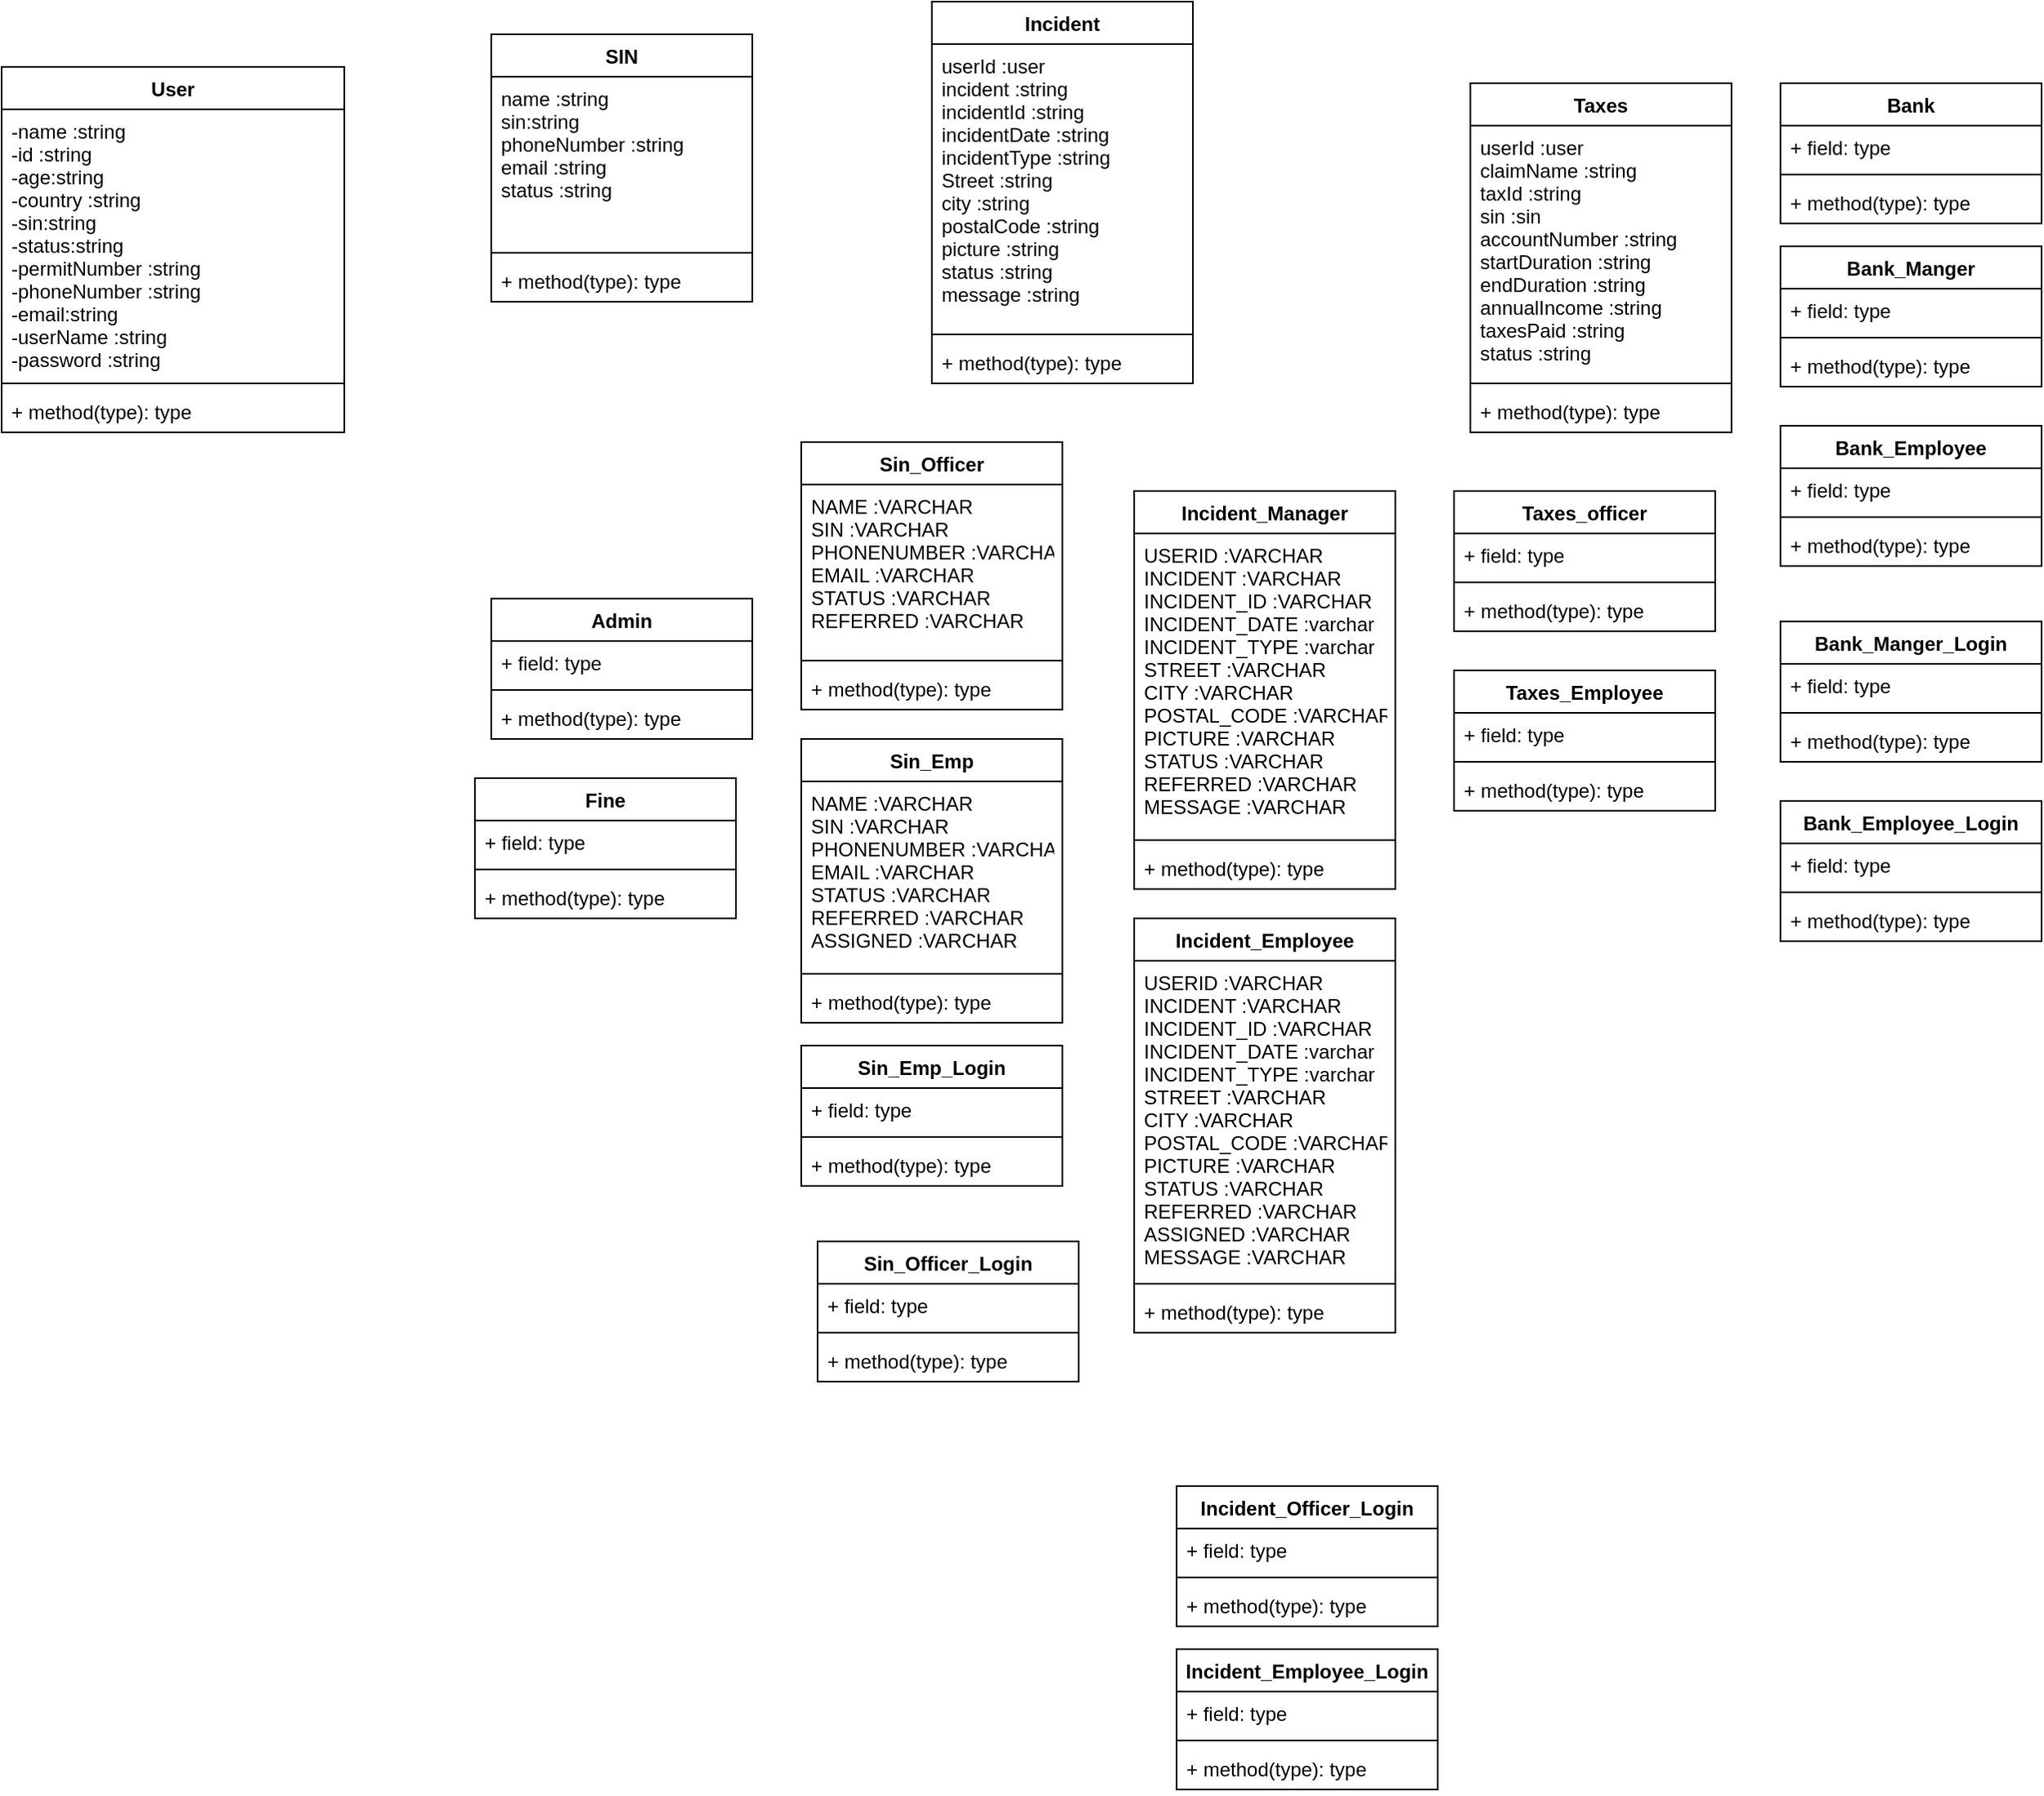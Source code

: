 <mxfile version="20.6.2" type="device"><diagram id="7TPfYMqjOXTpqe688zoS" name="Page-1"><mxGraphModel dx="1679" dy="465" grid="1" gridSize="10" guides="1" tooltips="1" connect="1" arrows="1" fold="1" page="1" pageScale="1" pageWidth="827" pageHeight="1169" math="0" shadow="0"><root><mxCell id="0"/><mxCell id="1" parent="0"/><mxCell id="t15MhjpTgTjXFIqs2MB7-1" value="User" style="swimlane;fontStyle=1;align=center;verticalAlign=top;childLayout=stackLayout;horizontal=1;startSize=26;horizontalStack=0;resizeParent=1;resizeParentMax=0;resizeLast=0;collapsible=1;marginBottom=0;" parent="1" vertex="1"><mxGeometry x="-270" y="130" width="210" height="224" as="geometry"/></mxCell><mxCell id="t15MhjpTgTjXFIqs2MB7-2" value="-name :string &#10;-id :string &#10;-age:string &#10;-country :string &#10;-sin:string &#10;-status:string &#10;-permitNumber :string &#10;-phoneNumber :string &#10;-email:string &#10;-userName :string &#10;-password :string " style="text;strokeColor=none;fillColor=none;align=left;verticalAlign=top;spacingLeft=4;spacingRight=4;overflow=hidden;rotatable=0;points=[[0,0.5],[1,0.5]];portConstraint=eastwest;" parent="t15MhjpTgTjXFIqs2MB7-1" vertex="1"><mxGeometry y="26" width="210" height="164" as="geometry"/></mxCell><mxCell id="t15MhjpTgTjXFIqs2MB7-3" value="" style="line;strokeWidth=1;fillColor=none;align=left;verticalAlign=middle;spacingTop=-1;spacingLeft=3;spacingRight=3;rotatable=0;labelPosition=right;points=[];portConstraint=eastwest;strokeColor=inherit;" parent="t15MhjpTgTjXFIqs2MB7-1" vertex="1"><mxGeometry y="190" width="210" height="8" as="geometry"/></mxCell><mxCell id="t15MhjpTgTjXFIqs2MB7-4" value="+ method(type): type" style="text;strokeColor=none;fillColor=none;align=left;verticalAlign=top;spacingLeft=4;spacingRight=4;overflow=hidden;rotatable=0;points=[[0,0.5],[1,0.5]];portConstraint=eastwest;" parent="t15MhjpTgTjXFIqs2MB7-1" vertex="1"><mxGeometry y="198" width="210" height="26" as="geometry"/></mxCell><mxCell id="t15MhjpTgTjXFIqs2MB7-5" value="SIN" style="swimlane;fontStyle=1;align=center;verticalAlign=top;childLayout=stackLayout;horizontal=1;startSize=26;horizontalStack=0;resizeParent=1;resizeParentMax=0;resizeLast=0;collapsible=1;marginBottom=0;" parent="1" vertex="1"><mxGeometry x="30" y="110" width="160" height="164" as="geometry"/></mxCell><mxCell id="t15MhjpTgTjXFIqs2MB7-6" value="name :string &#10;sin:string &#10;phoneNumber :string &#10;email :string &#10;status :string " style="text;strokeColor=none;fillColor=none;align=left;verticalAlign=top;spacingLeft=4;spacingRight=4;overflow=hidden;rotatable=0;points=[[0,0.5],[1,0.5]];portConstraint=eastwest;" parent="t15MhjpTgTjXFIqs2MB7-5" vertex="1"><mxGeometry y="26" width="160" height="104" as="geometry"/></mxCell><mxCell id="t15MhjpTgTjXFIqs2MB7-7" value="" style="line;strokeWidth=1;fillColor=none;align=left;verticalAlign=middle;spacingTop=-1;spacingLeft=3;spacingRight=3;rotatable=0;labelPosition=right;points=[];portConstraint=eastwest;strokeColor=inherit;" parent="t15MhjpTgTjXFIqs2MB7-5" vertex="1"><mxGeometry y="130" width="160" height="8" as="geometry"/></mxCell><mxCell id="t15MhjpTgTjXFIqs2MB7-8" value="+ method(type): type" style="text;strokeColor=none;fillColor=none;align=left;verticalAlign=top;spacingLeft=4;spacingRight=4;overflow=hidden;rotatable=0;points=[[0,0.5],[1,0.5]];portConstraint=eastwest;" parent="t15MhjpTgTjXFIqs2MB7-5" vertex="1"><mxGeometry y="138" width="160" height="26" as="geometry"/></mxCell><mxCell id="t15MhjpTgTjXFIqs2MB7-9" value="Sin_Officer" style="swimlane;fontStyle=1;align=center;verticalAlign=top;childLayout=stackLayout;horizontal=1;startSize=26;horizontalStack=0;resizeParent=1;resizeParentMax=0;resizeLast=0;collapsible=1;marginBottom=0;" parent="1" vertex="1"><mxGeometry x="220" y="360" width="160" height="164" as="geometry"/></mxCell><mxCell id="t15MhjpTgTjXFIqs2MB7-10" value="NAME :VARCHAR &#10;SIN :VARCHAR &#10;PHONENUMBER :VARCHAR&#10;EMAIL :VARCHAR&#10;STATUS :VARCHAR&#10;REFERRED :VARCHAR" style="text;strokeColor=none;fillColor=none;align=left;verticalAlign=top;spacingLeft=4;spacingRight=4;overflow=hidden;rotatable=0;points=[[0,0.5],[1,0.5]];portConstraint=eastwest;" parent="t15MhjpTgTjXFIqs2MB7-9" vertex="1"><mxGeometry y="26" width="160" height="104" as="geometry"/></mxCell><mxCell id="t15MhjpTgTjXFIqs2MB7-11" value="" style="line;strokeWidth=1;fillColor=none;align=left;verticalAlign=middle;spacingTop=-1;spacingLeft=3;spacingRight=3;rotatable=0;labelPosition=right;points=[];portConstraint=eastwest;strokeColor=inherit;" parent="t15MhjpTgTjXFIqs2MB7-9" vertex="1"><mxGeometry y="130" width="160" height="8" as="geometry"/></mxCell><mxCell id="t15MhjpTgTjXFIqs2MB7-12" value="+ method(type): type" style="text;strokeColor=none;fillColor=none;align=left;verticalAlign=top;spacingLeft=4;spacingRight=4;overflow=hidden;rotatable=0;points=[[0,0.5],[1,0.5]];portConstraint=eastwest;" parent="t15MhjpTgTjXFIqs2MB7-9" vertex="1"><mxGeometry y="138" width="160" height="26" as="geometry"/></mxCell><mxCell id="t15MhjpTgTjXFIqs2MB7-13" value="Sin_Emp" style="swimlane;fontStyle=1;align=center;verticalAlign=top;childLayout=stackLayout;horizontal=1;startSize=26;horizontalStack=0;resizeParent=1;resizeParentMax=0;resizeLast=0;collapsible=1;marginBottom=0;" parent="1" vertex="1"><mxGeometry x="220" y="542" width="160" height="174" as="geometry"/></mxCell><mxCell id="t15MhjpTgTjXFIqs2MB7-14" value="NAME :VARCHAR&#10;SIN :VARCHAR&#10;PHONENUMBER :VARCHAR&#10;EMAIL :VARCHAR&#10;STATUS :VARCHAR&#10;REFERRED :VARCHAR&#10;ASSIGNED :VARCHAR" style="text;strokeColor=none;fillColor=none;align=left;verticalAlign=top;spacingLeft=4;spacingRight=4;overflow=hidden;rotatable=0;points=[[0,0.5],[1,0.5]];portConstraint=eastwest;" parent="t15MhjpTgTjXFIqs2MB7-13" vertex="1"><mxGeometry y="26" width="160" height="114" as="geometry"/></mxCell><mxCell id="t15MhjpTgTjXFIqs2MB7-15" value="" style="line;strokeWidth=1;fillColor=none;align=left;verticalAlign=middle;spacingTop=-1;spacingLeft=3;spacingRight=3;rotatable=0;labelPosition=right;points=[];portConstraint=eastwest;strokeColor=inherit;" parent="t15MhjpTgTjXFIqs2MB7-13" vertex="1"><mxGeometry y="140" width="160" height="8" as="geometry"/></mxCell><mxCell id="t15MhjpTgTjXFIqs2MB7-16" value="+ method(type): type" style="text;strokeColor=none;fillColor=none;align=left;verticalAlign=top;spacingLeft=4;spacingRight=4;overflow=hidden;rotatable=0;points=[[0,0.5],[1,0.5]];portConstraint=eastwest;" parent="t15MhjpTgTjXFIqs2MB7-13" vertex="1"><mxGeometry y="148" width="160" height="26" as="geometry"/></mxCell><mxCell id="t15MhjpTgTjXFIqs2MB7-17" value="Incident" style="swimlane;fontStyle=1;align=center;verticalAlign=top;childLayout=stackLayout;horizontal=1;startSize=26;horizontalStack=0;resizeParent=1;resizeParentMax=0;resizeLast=0;collapsible=1;marginBottom=0;" parent="1" vertex="1"><mxGeometry x="300" y="90" width="160" height="234" as="geometry"/></mxCell><mxCell id="t15MhjpTgTjXFIqs2MB7-18" value="userId :user&#10;incident :string&#10;incidentId :string&#10;incidentDate :string&#10;incidentType :string&#10;Street :string&#10;city :string&#10;postalCode :string&#10;picture :string&#10;status :string&#10;message :string" style="text;strokeColor=none;fillColor=none;align=left;verticalAlign=top;spacingLeft=4;spacingRight=4;overflow=hidden;rotatable=0;points=[[0,0.5],[1,0.5]];portConstraint=eastwest;" parent="t15MhjpTgTjXFIqs2MB7-17" vertex="1"><mxGeometry y="26" width="160" height="174" as="geometry"/></mxCell><mxCell id="t15MhjpTgTjXFIqs2MB7-19" value="" style="line;strokeWidth=1;fillColor=none;align=left;verticalAlign=middle;spacingTop=-1;spacingLeft=3;spacingRight=3;rotatable=0;labelPosition=right;points=[];portConstraint=eastwest;strokeColor=inherit;" parent="t15MhjpTgTjXFIqs2MB7-17" vertex="1"><mxGeometry y="200" width="160" height="8" as="geometry"/></mxCell><mxCell id="t15MhjpTgTjXFIqs2MB7-20" value="+ method(type): type" style="text;strokeColor=none;fillColor=none;align=left;verticalAlign=top;spacingLeft=4;spacingRight=4;overflow=hidden;rotatable=0;points=[[0,0.5],[1,0.5]];portConstraint=eastwest;" parent="t15MhjpTgTjXFIqs2MB7-17" vertex="1"><mxGeometry y="208" width="160" height="26" as="geometry"/></mxCell><mxCell id="t15MhjpTgTjXFIqs2MB7-21" value="Incident_Manager" style="swimlane;fontStyle=1;align=center;verticalAlign=top;childLayout=stackLayout;horizontal=1;startSize=26;horizontalStack=0;resizeParent=1;resizeParentMax=0;resizeLast=0;collapsible=1;marginBottom=0;" parent="1" vertex="1"><mxGeometry x="424" y="390" width="160" height="244" as="geometry"/></mxCell><mxCell id="t15MhjpTgTjXFIqs2MB7-22" value="USERID :VARCHAR &#10;INCIDENT :VARCHAR &#10;INCIDENT_ID :VARCHAR &#10;INCIDENT_DATE :varchar &#10;INCIDENT_TYPE :varchar &#10;STREET :VARCHAR &#10;CITY :VARCHAR &#10;POSTAL_CODE :VARCHAR &#10;PICTURE :VARCHAR &#10;STATUS :VARCHAR &#10;REFERRED :VARCHAR &#10;MESSAGE :VARCHAR " style="text;strokeColor=none;fillColor=none;align=left;verticalAlign=top;spacingLeft=4;spacingRight=4;overflow=hidden;rotatable=0;points=[[0,0.5],[1,0.5]];portConstraint=eastwest;" parent="t15MhjpTgTjXFIqs2MB7-21" vertex="1"><mxGeometry y="26" width="160" height="184" as="geometry"/></mxCell><mxCell id="t15MhjpTgTjXFIqs2MB7-23" value="" style="line;strokeWidth=1;fillColor=none;align=left;verticalAlign=middle;spacingTop=-1;spacingLeft=3;spacingRight=3;rotatable=0;labelPosition=right;points=[];portConstraint=eastwest;strokeColor=inherit;" parent="t15MhjpTgTjXFIqs2MB7-21" vertex="1"><mxGeometry y="210" width="160" height="8" as="geometry"/></mxCell><mxCell id="t15MhjpTgTjXFIqs2MB7-24" value="+ method(type): type" style="text;strokeColor=none;fillColor=none;align=left;verticalAlign=top;spacingLeft=4;spacingRight=4;overflow=hidden;rotatable=0;points=[[0,0.5],[1,0.5]];portConstraint=eastwest;" parent="t15MhjpTgTjXFIqs2MB7-21" vertex="1"><mxGeometry y="218" width="160" height="26" as="geometry"/></mxCell><mxCell id="t15MhjpTgTjXFIqs2MB7-25" value="Incident_Employee" style="swimlane;fontStyle=1;align=center;verticalAlign=top;childLayout=stackLayout;horizontal=1;startSize=26;horizontalStack=0;resizeParent=1;resizeParentMax=0;resizeLast=0;collapsible=1;marginBottom=0;" parent="1" vertex="1"><mxGeometry x="424" y="652" width="160" height="254" as="geometry"/></mxCell><mxCell id="t15MhjpTgTjXFIqs2MB7-26" value="USERID :VARCHAR &#10;INCIDENT :VARCHAR &#10;INCIDENT_ID :VARCHAR &#10;INCIDENT_DATE :varchar &#10;INCIDENT_TYPE :varchar &#10;STREET :VARCHAR &#10;CITY :VARCHAR &#10;POSTAL_CODE :VARCHAR &#10;PICTURE :VARCHAR &#10;STATUS :VARCHAR &#10;REFERRED :VARCHAR &#10;ASSIGNED :VARCHAR &#10;MESSAGE :VARCHAR " style="text;strokeColor=none;fillColor=none;align=left;verticalAlign=top;spacingLeft=4;spacingRight=4;overflow=hidden;rotatable=0;points=[[0,0.5],[1,0.5]];portConstraint=eastwest;" parent="t15MhjpTgTjXFIqs2MB7-25" vertex="1"><mxGeometry y="26" width="160" height="194" as="geometry"/></mxCell><mxCell id="t15MhjpTgTjXFIqs2MB7-27" value="" style="line;strokeWidth=1;fillColor=none;align=left;verticalAlign=middle;spacingTop=-1;spacingLeft=3;spacingRight=3;rotatable=0;labelPosition=right;points=[];portConstraint=eastwest;strokeColor=inherit;" parent="t15MhjpTgTjXFIqs2MB7-25" vertex="1"><mxGeometry y="220" width="160" height="8" as="geometry"/></mxCell><mxCell id="t15MhjpTgTjXFIqs2MB7-28" value="+ method(type): type" style="text;strokeColor=none;fillColor=none;align=left;verticalAlign=top;spacingLeft=4;spacingRight=4;overflow=hidden;rotatable=0;points=[[0,0.5],[1,0.5]];portConstraint=eastwest;" parent="t15MhjpTgTjXFIqs2MB7-25" vertex="1"><mxGeometry y="228" width="160" height="26" as="geometry"/></mxCell><mxCell id="t15MhjpTgTjXFIqs2MB7-29" value="Taxes" style="swimlane;fontStyle=1;align=center;verticalAlign=top;childLayout=stackLayout;horizontal=1;startSize=26;horizontalStack=0;resizeParent=1;resizeParentMax=0;resizeLast=0;collapsible=1;marginBottom=0;" parent="1" vertex="1"><mxGeometry x="630" y="140" width="160" height="214" as="geometry"/></mxCell><mxCell id="t15MhjpTgTjXFIqs2MB7-30" value="userId :user &#10;claimName :string &#10;taxId :string &#10;sin :sin &#10;accountNumber :string &#10;startDuration :string &#10;endDuration :string &#10;annualIncome :string &#10;taxesPaid :string &#10;status :string" style="text;strokeColor=none;fillColor=none;align=left;verticalAlign=top;spacingLeft=4;spacingRight=4;overflow=hidden;rotatable=0;points=[[0,0.5],[1,0.5]];portConstraint=eastwest;" parent="t15MhjpTgTjXFIqs2MB7-29" vertex="1"><mxGeometry y="26" width="160" height="154" as="geometry"/></mxCell><mxCell id="t15MhjpTgTjXFIqs2MB7-31" value="" style="line;strokeWidth=1;fillColor=none;align=left;verticalAlign=middle;spacingTop=-1;spacingLeft=3;spacingRight=3;rotatable=0;labelPosition=right;points=[];portConstraint=eastwest;strokeColor=inherit;" parent="t15MhjpTgTjXFIqs2MB7-29" vertex="1"><mxGeometry y="180" width="160" height="8" as="geometry"/></mxCell><mxCell id="t15MhjpTgTjXFIqs2MB7-32" value="+ method(type): type" style="text;strokeColor=none;fillColor=none;align=left;verticalAlign=top;spacingLeft=4;spacingRight=4;overflow=hidden;rotatable=0;points=[[0,0.5],[1,0.5]];portConstraint=eastwest;" parent="t15MhjpTgTjXFIqs2MB7-29" vertex="1"><mxGeometry y="188" width="160" height="26" as="geometry"/></mxCell><mxCell id="t15MhjpTgTjXFIqs2MB7-33" value="Taxes_officer" style="swimlane;fontStyle=1;align=center;verticalAlign=top;childLayout=stackLayout;horizontal=1;startSize=26;horizontalStack=0;resizeParent=1;resizeParentMax=0;resizeLast=0;collapsible=1;marginBottom=0;" parent="1" vertex="1"><mxGeometry x="620" y="390" width="160" height="86" as="geometry"/></mxCell><mxCell id="t15MhjpTgTjXFIqs2MB7-34" value="+ field: type" style="text;strokeColor=none;fillColor=none;align=left;verticalAlign=top;spacingLeft=4;spacingRight=4;overflow=hidden;rotatable=0;points=[[0,0.5],[1,0.5]];portConstraint=eastwest;" parent="t15MhjpTgTjXFIqs2MB7-33" vertex="1"><mxGeometry y="26" width="160" height="26" as="geometry"/></mxCell><mxCell id="t15MhjpTgTjXFIqs2MB7-35" value="" style="line;strokeWidth=1;fillColor=none;align=left;verticalAlign=middle;spacingTop=-1;spacingLeft=3;spacingRight=3;rotatable=0;labelPosition=right;points=[];portConstraint=eastwest;strokeColor=inherit;" parent="t15MhjpTgTjXFIqs2MB7-33" vertex="1"><mxGeometry y="52" width="160" height="8" as="geometry"/></mxCell><mxCell id="t15MhjpTgTjXFIqs2MB7-36" value="+ method(type): type" style="text;strokeColor=none;fillColor=none;align=left;verticalAlign=top;spacingLeft=4;spacingRight=4;overflow=hidden;rotatable=0;points=[[0,0.5],[1,0.5]];portConstraint=eastwest;" parent="t15MhjpTgTjXFIqs2MB7-33" vertex="1"><mxGeometry y="60" width="160" height="26" as="geometry"/></mxCell><mxCell id="t15MhjpTgTjXFIqs2MB7-37" value="Taxes_Employee" style="swimlane;fontStyle=1;align=center;verticalAlign=top;childLayout=stackLayout;horizontal=1;startSize=26;horizontalStack=0;resizeParent=1;resizeParentMax=0;resizeLast=0;collapsible=1;marginBottom=0;" parent="1" vertex="1"><mxGeometry x="620" y="500" width="160" height="86" as="geometry"/></mxCell><mxCell id="t15MhjpTgTjXFIqs2MB7-38" value="+ field: type" style="text;strokeColor=none;fillColor=none;align=left;verticalAlign=top;spacingLeft=4;spacingRight=4;overflow=hidden;rotatable=0;points=[[0,0.5],[1,0.5]];portConstraint=eastwest;" parent="t15MhjpTgTjXFIqs2MB7-37" vertex="1"><mxGeometry y="26" width="160" height="26" as="geometry"/></mxCell><mxCell id="t15MhjpTgTjXFIqs2MB7-39" value="" style="line;strokeWidth=1;fillColor=none;align=left;verticalAlign=middle;spacingTop=-1;spacingLeft=3;spacingRight=3;rotatable=0;labelPosition=right;points=[];portConstraint=eastwest;strokeColor=inherit;" parent="t15MhjpTgTjXFIqs2MB7-37" vertex="1"><mxGeometry y="52" width="160" height="8" as="geometry"/></mxCell><mxCell id="t15MhjpTgTjXFIqs2MB7-40" value="+ method(type): type" style="text;strokeColor=none;fillColor=none;align=left;verticalAlign=top;spacingLeft=4;spacingRight=4;overflow=hidden;rotatable=0;points=[[0,0.5],[1,0.5]];portConstraint=eastwest;" parent="t15MhjpTgTjXFIqs2MB7-37" vertex="1"><mxGeometry y="60" width="160" height="26" as="geometry"/></mxCell><mxCell id="t15MhjpTgTjXFIqs2MB7-41" value="Bank" style="swimlane;fontStyle=1;align=center;verticalAlign=top;childLayout=stackLayout;horizontal=1;startSize=26;horizontalStack=0;resizeParent=1;resizeParentMax=0;resizeLast=0;collapsible=1;marginBottom=0;" parent="1" vertex="1"><mxGeometry x="820" y="140" width="160" height="86" as="geometry"/></mxCell><mxCell id="t15MhjpTgTjXFIqs2MB7-42" value="+ field: type" style="text;strokeColor=none;fillColor=none;align=left;verticalAlign=top;spacingLeft=4;spacingRight=4;overflow=hidden;rotatable=0;points=[[0,0.5],[1,0.5]];portConstraint=eastwest;" parent="t15MhjpTgTjXFIqs2MB7-41" vertex="1"><mxGeometry y="26" width="160" height="26" as="geometry"/></mxCell><mxCell id="t15MhjpTgTjXFIqs2MB7-43" value="" style="line;strokeWidth=1;fillColor=none;align=left;verticalAlign=middle;spacingTop=-1;spacingLeft=3;spacingRight=3;rotatable=0;labelPosition=right;points=[];portConstraint=eastwest;strokeColor=inherit;" parent="t15MhjpTgTjXFIqs2MB7-41" vertex="1"><mxGeometry y="52" width="160" height="8" as="geometry"/></mxCell><mxCell id="t15MhjpTgTjXFIqs2MB7-44" value="+ method(type): type" style="text;strokeColor=none;fillColor=none;align=left;verticalAlign=top;spacingLeft=4;spacingRight=4;overflow=hidden;rotatable=0;points=[[0,0.5],[1,0.5]];portConstraint=eastwest;" parent="t15MhjpTgTjXFIqs2MB7-41" vertex="1"><mxGeometry y="60" width="160" height="26" as="geometry"/></mxCell><mxCell id="t15MhjpTgTjXFIqs2MB7-45" value="Bank_Manger" style="swimlane;fontStyle=1;align=center;verticalAlign=top;childLayout=stackLayout;horizontal=1;startSize=26;horizontalStack=0;resizeParent=1;resizeParentMax=0;resizeLast=0;collapsible=1;marginBottom=0;" parent="1" vertex="1"><mxGeometry x="820" y="240" width="160" height="86" as="geometry"/></mxCell><mxCell id="t15MhjpTgTjXFIqs2MB7-46" value="+ field: type" style="text;strokeColor=none;fillColor=none;align=left;verticalAlign=top;spacingLeft=4;spacingRight=4;overflow=hidden;rotatable=0;points=[[0,0.5],[1,0.5]];portConstraint=eastwest;" parent="t15MhjpTgTjXFIqs2MB7-45" vertex="1"><mxGeometry y="26" width="160" height="26" as="geometry"/></mxCell><mxCell id="t15MhjpTgTjXFIqs2MB7-47" value="" style="line;strokeWidth=1;fillColor=none;align=left;verticalAlign=middle;spacingTop=-1;spacingLeft=3;spacingRight=3;rotatable=0;labelPosition=right;points=[];portConstraint=eastwest;strokeColor=inherit;" parent="t15MhjpTgTjXFIqs2MB7-45" vertex="1"><mxGeometry y="52" width="160" height="8" as="geometry"/></mxCell><mxCell id="t15MhjpTgTjXFIqs2MB7-48" value="+ method(type): type" style="text;strokeColor=none;fillColor=none;align=left;verticalAlign=top;spacingLeft=4;spacingRight=4;overflow=hidden;rotatable=0;points=[[0,0.5],[1,0.5]];portConstraint=eastwest;" parent="t15MhjpTgTjXFIqs2MB7-45" vertex="1"><mxGeometry y="60" width="160" height="26" as="geometry"/></mxCell><mxCell id="t15MhjpTgTjXFIqs2MB7-49" value="Bank_Employee" style="swimlane;fontStyle=1;align=center;verticalAlign=top;childLayout=stackLayout;horizontal=1;startSize=26;horizontalStack=0;resizeParent=1;resizeParentMax=0;resizeLast=0;collapsible=1;marginBottom=0;" parent="1" vertex="1"><mxGeometry x="820" y="350" width="160" height="86" as="geometry"/></mxCell><mxCell id="t15MhjpTgTjXFIqs2MB7-50" value="+ field: type" style="text;strokeColor=none;fillColor=none;align=left;verticalAlign=top;spacingLeft=4;spacingRight=4;overflow=hidden;rotatable=0;points=[[0,0.5],[1,0.5]];portConstraint=eastwest;" parent="t15MhjpTgTjXFIqs2MB7-49" vertex="1"><mxGeometry y="26" width="160" height="26" as="geometry"/></mxCell><mxCell id="t15MhjpTgTjXFIqs2MB7-51" value="" style="line;strokeWidth=1;fillColor=none;align=left;verticalAlign=middle;spacingTop=-1;spacingLeft=3;spacingRight=3;rotatable=0;labelPosition=right;points=[];portConstraint=eastwest;strokeColor=inherit;" parent="t15MhjpTgTjXFIqs2MB7-49" vertex="1"><mxGeometry y="52" width="160" height="8" as="geometry"/></mxCell><mxCell id="t15MhjpTgTjXFIqs2MB7-52" value="+ method(type): type" style="text;strokeColor=none;fillColor=none;align=left;verticalAlign=top;spacingLeft=4;spacingRight=4;overflow=hidden;rotatable=0;points=[[0,0.5],[1,0.5]];portConstraint=eastwest;" parent="t15MhjpTgTjXFIqs2MB7-49" vertex="1"><mxGeometry y="60" width="160" height="26" as="geometry"/></mxCell><mxCell id="t15MhjpTgTjXFIqs2MB7-53" value="Admin" style="swimlane;fontStyle=1;align=center;verticalAlign=top;childLayout=stackLayout;horizontal=1;startSize=26;horizontalStack=0;resizeParent=1;resizeParentMax=0;resizeLast=0;collapsible=1;marginBottom=0;" parent="1" vertex="1"><mxGeometry x="30" y="456" width="160" height="86" as="geometry"/></mxCell><mxCell id="t15MhjpTgTjXFIqs2MB7-54" value="+ field: type" style="text;strokeColor=none;fillColor=none;align=left;verticalAlign=top;spacingLeft=4;spacingRight=4;overflow=hidden;rotatable=0;points=[[0,0.5],[1,0.5]];portConstraint=eastwest;" parent="t15MhjpTgTjXFIqs2MB7-53" vertex="1"><mxGeometry y="26" width="160" height="26" as="geometry"/></mxCell><mxCell id="t15MhjpTgTjXFIqs2MB7-55" value="" style="line;strokeWidth=1;fillColor=none;align=left;verticalAlign=middle;spacingTop=-1;spacingLeft=3;spacingRight=3;rotatable=0;labelPosition=right;points=[];portConstraint=eastwest;strokeColor=inherit;" parent="t15MhjpTgTjXFIqs2MB7-53" vertex="1"><mxGeometry y="52" width="160" height="8" as="geometry"/></mxCell><mxCell id="t15MhjpTgTjXFIqs2MB7-56" value="+ method(type): type" style="text;strokeColor=none;fillColor=none;align=left;verticalAlign=top;spacingLeft=4;spacingRight=4;overflow=hidden;rotatable=0;points=[[0,0.5],[1,0.5]];portConstraint=eastwest;" parent="t15MhjpTgTjXFIqs2MB7-53" vertex="1"><mxGeometry y="60" width="160" height="26" as="geometry"/></mxCell><mxCell id="t15MhjpTgTjXFIqs2MB7-57" value="Bank_Manger_Login" style="swimlane;fontStyle=1;align=center;verticalAlign=top;childLayout=stackLayout;horizontal=1;startSize=26;horizontalStack=0;resizeParent=1;resizeParentMax=0;resizeLast=0;collapsible=1;marginBottom=0;" parent="1" vertex="1"><mxGeometry x="820" y="470" width="160" height="86" as="geometry"/></mxCell><mxCell id="t15MhjpTgTjXFIqs2MB7-58" value="+ field: type" style="text;strokeColor=none;fillColor=none;align=left;verticalAlign=top;spacingLeft=4;spacingRight=4;overflow=hidden;rotatable=0;points=[[0,0.5],[1,0.5]];portConstraint=eastwest;" parent="t15MhjpTgTjXFIqs2MB7-57" vertex="1"><mxGeometry y="26" width="160" height="26" as="geometry"/></mxCell><mxCell id="t15MhjpTgTjXFIqs2MB7-59" value="" style="line;strokeWidth=1;fillColor=none;align=left;verticalAlign=middle;spacingTop=-1;spacingLeft=3;spacingRight=3;rotatable=0;labelPosition=right;points=[];portConstraint=eastwest;strokeColor=inherit;" parent="t15MhjpTgTjXFIqs2MB7-57" vertex="1"><mxGeometry y="52" width="160" height="8" as="geometry"/></mxCell><mxCell id="t15MhjpTgTjXFIqs2MB7-60" value="+ method(type): type" style="text;strokeColor=none;fillColor=none;align=left;verticalAlign=top;spacingLeft=4;spacingRight=4;overflow=hidden;rotatable=0;points=[[0,0.5],[1,0.5]];portConstraint=eastwest;" parent="t15MhjpTgTjXFIqs2MB7-57" vertex="1"><mxGeometry y="60" width="160" height="26" as="geometry"/></mxCell><mxCell id="t15MhjpTgTjXFIqs2MB7-61" value="Bank_Employee_Login" style="swimlane;fontStyle=1;align=center;verticalAlign=top;childLayout=stackLayout;horizontal=1;startSize=26;horizontalStack=0;resizeParent=1;resizeParentMax=0;resizeLast=0;collapsible=1;marginBottom=0;" parent="1" vertex="1"><mxGeometry x="820" y="580" width="160" height="86" as="geometry"/></mxCell><mxCell id="t15MhjpTgTjXFIqs2MB7-62" value="+ field: type" style="text;strokeColor=none;fillColor=none;align=left;verticalAlign=top;spacingLeft=4;spacingRight=4;overflow=hidden;rotatable=0;points=[[0,0.5],[1,0.5]];portConstraint=eastwest;" parent="t15MhjpTgTjXFIqs2MB7-61" vertex="1"><mxGeometry y="26" width="160" height="26" as="geometry"/></mxCell><mxCell id="t15MhjpTgTjXFIqs2MB7-63" value="" style="line;strokeWidth=1;fillColor=none;align=left;verticalAlign=middle;spacingTop=-1;spacingLeft=3;spacingRight=3;rotatable=0;labelPosition=right;points=[];portConstraint=eastwest;strokeColor=inherit;" parent="t15MhjpTgTjXFIqs2MB7-61" vertex="1"><mxGeometry y="52" width="160" height="8" as="geometry"/></mxCell><mxCell id="t15MhjpTgTjXFIqs2MB7-64" value="+ method(type): type" style="text;strokeColor=none;fillColor=none;align=left;verticalAlign=top;spacingLeft=4;spacingRight=4;overflow=hidden;rotatable=0;points=[[0,0.5],[1,0.5]];portConstraint=eastwest;" parent="t15MhjpTgTjXFIqs2MB7-61" vertex="1"><mxGeometry y="60" width="160" height="26" as="geometry"/></mxCell><mxCell id="t15MhjpTgTjXFIqs2MB7-65" value="Sin_Officer_Login" style="swimlane;fontStyle=1;align=center;verticalAlign=top;childLayout=stackLayout;horizontal=1;startSize=26;horizontalStack=0;resizeParent=1;resizeParentMax=0;resizeLast=0;collapsible=1;marginBottom=0;" parent="1" vertex="1"><mxGeometry x="230" y="850" width="160" height="86" as="geometry"/></mxCell><mxCell id="t15MhjpTgTjXFIqs2MB7-66" value="+ field: type" style="text;strokeColor=none;fillColor=none;align=left;verticalAlign=top;spacingLeft=4;spacingRight=4;overflow=hidden;rotatable=0;points=[[0,0.5],[1,0.5]];portConstraint=eastwest;" parent="t15MhjpTgTjXFIqs2MB7-65" vertex="1"><mxGeometry y="26" width="160" height="26" as="geometry"/></mxCell><mxCell id="t15MhjpTgTjXFIqs2MB7-67" value="" style="line;strokeWidth=1;fillColor=none;align=left;verticalAlign=middle;spacingTop=-1;spacingLeft=3;spacingRight=3;rotatable=0;labelPosition=right;points=[];portConstraint=eastwest;strokeColor=inherit;" parent="t15MhjpTgTjXFIqs2MB7-65" vertex="1"><mxGeometry y="52" width="160" height="8" as="geometry"/></mxCell><mxCell id="t15MhjpTgTjXFIqs2MB7-68" value="+ method(type): type" style="text;strokeColor=none;fillColor=none;align=left;verticalAlign=top;spacingLeft=4;spacingRight=4;overflow=hidden;rotatable=0;points=[[0,0.5],[1,0.5]];portConstraint=eastwest;" parent="t15MhjpTgTjXFIqs2MB7-65" vertex="1"><mxGeometry y="60" width="160" height="26" as="geometry"/></mxCell><mxCell id="t15MhjpTgTjXFIqs2MB7-69" value="Sin_Emp_Login" style="swimlane;fontStyle=1;align=center;verticalAlign=top;childLayout=stackLayout;horizontal=1;startSize=26;horizontalStack=0;resizeParent=1;resizeParentMax=0;resizeLast=0;collapsible=1;marginBottom=0;" parent="1" vertex="1"><mxGeometry x="220" y="730" width="160" height="86" as="geometry"/></mxCell><mxCell id="t15MhjpTgTjXFIqs2MB7-70" value="+ field: type" style="text;strokeColor=none;fillColor=none;align=left;verticalAlign=top;spacingLeft=4;spacingRight=4;overflow=hidden;rotatable=0;points=[[0,0.5],[1,0.5]];portConstraint=eastwest;" parent="t15MhjpTgTjXFIqs2MB7-69" vertex="1"><mxGeometry y="26" width="160" height="26" as="geometry"/></mxCell><mxCell id="t15MhjpTgTjXFIqs2MB7-71" value="" style="line;strokeWidth=1;fillColor=none;align=left;verticalAlign=middle;spacingTop=-1;spacingLeft=3;spacingRight=3;rotatable=0;labelPosition=right;points=[];portConstraint=eastwest;strokeColor=inherit;" parent="t15MhjpTgTjXFIqs2MB7-69" vertex="1"><mxGeometry y="52" width="160" height="8" as="geometry"/></mxCell><mxCell id="t15MhjpTgTjXFIqs2MB7-72" value="+ method(type): type" style="text;strokeColor=none;fillColor=none;align=left;verticalAlign=top;spacingLeft=4;spacingRight=4;overflow=hidden;rotatable=0;points=[[0,0.5],[1,0.5]];portConstraint=eastwest;" parent="t15MhjpTgTjXFIqs2MB7-69" vertex="1"><mxGeometry y="60" width="160" height="26" as="geometry"/></mxCell><mxCell id="t15MhjpTgTjXFIqs2MB7-73" value="Incident_Officer_Login" style="swimlane;fontStyle=1;align=center;verticalAlign=top;childLayout=stackLayout;horizontal=1;startSize=26;horizontalStack=0;resizeParent=1;resizeParentMax=0;resizeLast=0;collapsible=1;marginBottom=0;" parent="1" vertex="1"><mxGeometry x="450" y="1000" width="160" height="86" as="geometry"/></mxCell><mxCell id="t15MhjpTgTjXFIqs2MB7-74" value="+ field: type" style="text;strokeColor=none;fillColor=none;align=left;verticalAlign=top;spacingLeft=4;spacingRight=4;overflow=hidden;rotatable=0;points=[[0,0.5],[1,0.5]];portConstraint=eastwest;" parent="t15MhjpTgTjXFIqs2MB7-73" vertex="1"><mxGeometry y="26" width="160" height="26" as="geometry"/></mxCell><mxCell id="t15MhjpTgTjXFIqs2MB7-75" value="" style="line;strokeWidth=1;fillColor=none;align=left;verticalAlign=middle;spacingTop=-1;spacingLeft=3;spacingRight=3;rotatable=0;labelPosition=right;points=[];portConstraint=eastwest;strokeColor=inherit;" parent="t15MhjpTgTjXFIqs2MB7-73" vertex="1"><mxGeometry y="52" width="160" height="8" as="geometry"/></mxCell><mxCell id="t15MhjpTgTjXFIqs2MB7-76" value="+ method(type): type" style="text;strokeColor=none;fillColor=none;align=left;verticalAlign=top;spacingLeft=4;spacingRight=4;overflow=hidden;rotatable=0;points=[[0,0.5],[1,0.5]];portConstraint=eastwest;" parent="t15MhjpTgTjXFIqs2MB7-73" vertex="1"><mxGeometry y="60" width="160" height="26" as="geometry"/></mxCell><mxCell id="t15MhjpTgTjXFIqs2MB7-77" value="Incident_Employee_Login" style="swimlane;fontStyle=1;align=center;verticalAlign=top;childLayout=stackLayout;horizontal=1;startSize=26;horizontalStack=0;resizeParent=1;resizeParentMax=0;resizeLast=0;collapsible=1;marginBottom=0;" parent="1" vertex="1"><mxGeometry x="450" y="1100" width="160" height="86" as="geometry"/></mxCell><mxCell id="t15MhjpTgTjXFIqs2MB7-78" value="+ field: type" style="text;strokeColor=none;fillColor=none;align=left;verticalAlign=top;spacingLeft=4;spacingRight=4;overflow=hidden;rotatable=0;points=[[0,0.5],[1,0.5]];portConstraint=eastwest;" parent="t15MhjpTgTjXFIqs2MB7-77" vertex="1"><mxGeometry y="26" width="160" height="26" as="geometry"/></mxCell><mxCell id="t15MhjpTgTjXFIqs2MB7-79" value="" style="line;strokeWidth=1;fillColor=none;align=left;verticalAlign=middle;spacingTop=-1;spacingLeft=3;spacingRight=3;rotatable=0;labelPosition=right;points=[];portConstraint=eastwest;strokeColor=inherit;" parent="t15MhjpTgTjXFIqs2MB7-77" vertex="1"><mxGeometry y="52" width="160" height="8" as="geometry"/></mxCell><mxCell id="t15MhjpTgTjXFIqs2MB7-80" value="+ method(type): type" style="text;strokeColor=none;fillColor=none;align=left;verticalAlign=top;spacingLeft=4;spacingRight=4;overflow=hidden;rotatable=0;points=[[0,0.5],[1,0.5]];portConstraint=eastwest;" parent="t15MhjpTgTjXFIqs2MB7-77" vertex="1"><mxGeometry y="60" width="160" height="26" as="geometry"/></mxCell><mxCell id="t15MhjpTgTjXFIqs2MB7-81" value="Fine" style="swimlane;fontStyle=1;align=center;verticalAlign=top;childLayout=stackLayout;horizontal=1;startSize=26;horizontalStack=0;resizeParent=1;resizeParentMax=0;resizeLast=0;collapsible=1;marginBottom=0;" parent="1" vertex="1"><mxGeometry x="20" y="566" width="160" height="86" as="geometry"/></mxCell><mxCell id="t15MhjpTgTjXFIqs2MB7-82" value="+ field: type" style="text;strokeColor=none;fillColor=none;align=left;verticalAlign=top;spacingLeft=4;spacingRight=4;overflow=hidden;rotatable=0;points=[[0,0.5],[1,0.5]];portConstraint=eastwest;" parent="t15MhjpTgTjXFIqs2MB7-81" vertex="1"><mxGeometry y="26" width="160" height="26" as="geometry"/></mxCell><mxCell id="t15MhjpTgTjXFIqs2MB7-83" value="" style="line;strokeWidth=1;fillColor=none;align=left;verticalAlign=middle;spacingTop=-1;spacingLeft=3;spacingRight=3;rotatable=0;labelPosition=right;points=[];portConstraint=eastwest;strokeColor=inherit;" parent="t15MhjpTgTjXFIqs2MB7-81" vertex="1"><mxGeometry y="52" width="160" height="8" as="geometry"/></mxCell><mxCell id="t15MhjpTgTjXFIqs2MB7-84" value="+ method(type): type" style="text;strokeColor=none;fillColor=none;align=left;verticalAlign=top;spacingLeft=4;spacingRight=4;overflow=hidden;rotatable=0;points=[[0,0.5],[1,0.5]];portConstraint=eastwest;" parent="t15MhjpTgTjXFIqs2MB7-81" vertex="1"><mxGeometry y="60" width="160" height="26" as="geometry"/></mxCell></root></mxGraphModel></diagram></mxfile>